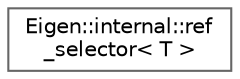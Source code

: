 digraph "Graphical Class Hierarchy"
{
 // LATEX_PDF_SIZE
  bgcolor="transparent";
  edge [fontname=Helvetica,fontsize=10,labelfontname=Helvetica,labelfontsize=10];
  node [fontname=Helvetica,fontsize=10,shape=box,height=0.2,width=0.4];
  rankdir="LR";
  Node0 [id="Node000000",label="Eigen::internal::ref\l_selector\< T \>",height=0.2,width=0.4,color="grey40", fillcolor="white", style="filled",URL="$structEigen_1_1internal_1_1ref__selector.html",tooltip=" "];
}
